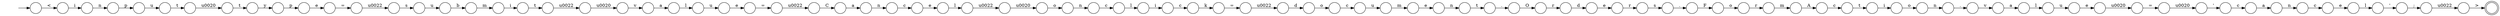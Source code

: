 digraph Automaton {
  rankdir = LR;
  0 [shape=circle,label=""];
  0 -> 69 [label="="]
  1 [shape=circle,label=""];
  initial [shape=plaintext,label=""];
  initial -> 1
  1 -> 8 [label="<"]
  2 [shape=circle,label=""];
  2 -> 24 [label="t"]
  3 [shape=circle,label=""];
  3 -> 51 [label="o"]
  4 [shape=circle,label=""];
  4 -> 9 [label="e"]
  5 [shape=circle,label=""];
  5 -> 79 [label="m"]
  6 [shape=circle,label=""];
  6 -> 28 [label="s"]
  7 [shape=circle,label=""];
  7 -> 47 [label="e"]
  8 [shape=circle,label=""];
  8 -> 77 [label="i"]
  9 [shape=circle,label=""];
  9 -> 72 [label="\u0020"]
  10 [shape=circle,label=""];
  10 -> 18 [label="."]
  11 [shape=circle,label=""];
  11 -> 57 [label="e"]
  12 [shape=doublecircle,label=""];
  13 [shape=circle,label=""];
  13 -> 73 [label="t"]
  14 [shape=circle,label=""];
  14 -> 5 [label="b"]
  15 [shape=circle,label=""];
  15 -> 85 [label="a"]
  16 [shape=circle,label=""];
  16 -> 10 [label="t"]
  17 [shape=circle,label=""];
  17 -> 90 [label="n"]
  18 [shape=circle,label=""];
  18 -> 66 [label="O"]
  19 [shape=circle,label=""];
  19 -> 2 [label="\u0020"]
  20 [shape=circle,label=""];
  20 -> 67 [label="p"]
  21 [shape=circle,label=""];
  21 -> 76 [label="\u0020"]
  22 [shape=circle,label=""];
  22 -> 40 [label="a"]
  23 [shape=circle,label=""];
  23 -> 38 [label="u"]
  24 [shape=circle,label=""];
  24 -> 48 [label="y"]
  25 [shape=circle,label=""];
  25 -> 63 [label="l"]
  26 [shape=circle,label=""];
  26 -> 19 [label="t"]
  27 [shape=circle,label=""];
  27 -> 53 [label="\u0022"]
  28 [shape=circle,label=""];
  28 -> 14 [label="u"]
  29 [shape=circle,label=""];
  29 -> 91 [label="s"]
  30 [shape=circle,label=""];
  30 -> 88 [label="F"]
  31 [shape=circle,label=""];
  31 -> 15 [label="v"]
  32 [shape=circle,label=""];
  32 -> 58 [label="\u0022"]
  33 [shape=circle,label=""];
  33 -> 4 [label="u"]
  34 [shape=circle,label=""];
  34 -> 49 [label="c"]
  35 [shape=circle,label=""];
  35 -> 81 [label="'"]
  36 [shape=circle,label=""];
  36 -> 50 [label="n"]
  37 [shape=circle,label=""];
  37 -> 52 [label="e"]
  38 [shape=circle,label=""];
  38 -> 0 [label="e"]
  39 [shape=circle,label=""];
  39 -> 43 [label="o"]
  40 [shape=circle,label=""];
  40 -> 23 [label="l"]
  41 [shape=circle,label=""];
  41 -> 78 [label="e"]
  42 [shape=circle,label=""];
  42 -> 71 [label="c"]
  43 [shape=circle,label=""];
  43 -> 61 [label="n"]
  44 [shape=circle,label=""];
  44 -> 39 [label="i"]
  45 [shape=circle,label=""];
  45 -> 87 [label="\u0022"]
  46 [shape=circle,label=""];
  46 -> 55 [label="r"]
  47 [shape=circle,label=""];
  47 -> 29 [label="r"]
  48 [shape=circle,label=""];
  48 -> 62 [label="p"]
  49 [shape=circle,label=""];
  49 -> 64 [label="u"]
  50 [shape=circle,label=""];
  50 -> 11 [label="c"]
  51 [shape=circle,label=""];
  51 -> 54 [label="n"]
  52 [shape=circle,label=""];
  52 -> 89 [label="l"]
  53 [shape=circle,label=""];
  53 -> 3 [label="\u0020"]
  54 [shape=circle,label=""];
  54 -> 25 [label="c"]
  55 [shape=circle,label=""];
  55 -> 60 [label="m"]
  56 [shape=circle,label=""];
  56 -> 32 [label=";"]
  57 [shape=circle,label=""];
  57 -> 27 [label="l"]
  58 [shape=circle,label=""];
  58 -> 12 [label=">"]
  59 [shape=circle,label=""];
  59 -> 17 [label="a"]
  60 [shape=circle,label=""];
  60 -> 42 [label="A"]
  61 [shape=circle,label=""];
  61 -> 31 [label="."]
  62 [shape=circle,label=""];
  62 -> 68 [label="e"]
  63 [shape=circle,label=""];
  63 -> 70 [label="i"]
  64 [shape=circle,label=""];
  64 -> 41 [label="m"]
  65 [shape=circle,label=""];
  65 -> 7 [label="d"]
  66 [shape=circle,label=""];
  66 -> 65 [label="r"]
  67 [shape=circle,label=""];
  67 -> 26 [label="u"]
  68 [shape=circle,label=""];
  68 -> 75 [label="="]
  69 [shape=circle,label=""];
  69 -> 80 [label="\u0022"]
  70 [shape=circle,label=""];
  70 -> 82 [label="c"]
  71 [shape=circle,label=""];
  71 -> 44 [label="t"]
  72 [shape=circle,label=""];
  72 -> 83 [label="="]
  73 [shape=circle,label=""];
  73 -> 21 [label="\u0022"]
  74 [shape=circle,label=""];
  74 -> 45 [label="="]
  75 [shape=circle,label=""];
  75 -> 6 [label="\u0022"]
  76 [shape=circle,label=""];
  76 -> 22 [label="v"]
  77 [shape=circle,label=""];
  77 -> 20 [label="n"]
  78 [shape=circle,label=""];
  78 -> 16 [label="n"]
  79 [shape=circle,label=""];
  79 -> 13 [label="i"]
  80 [shape=circle,label=""];
  80 -> 86 [label="C"]
  81 [shape=circle,label=""];
  81 -> 59 [label="c"]
  82 [shape=circle,label=""];
  82 -> 74 [label="k"]
  83 [shape=circle,label=""];
  83 -> 35 [label="\u0020"]
  84 [shape=circle,label=""];
  84 -> 34 [label="o"]
  85 [shape=circle,label=""];
  85 -> 33 [label="l"]
  86 [shape=circle,label=""];
  86 -> 36 [label="a"]
  87 [shape=circle,label=""];
  87 -> 84 [label="d"]
  88 [shape=circle,label=""];
  88 -> 46 [label="o"]
  89 [shape=circle,label=""];
  89 -> 56 [label="'"]
  90 [shape=circle,label=""];
  90 -> 37 [label="c"]
  91 [shape=circle,label=""];
  91 -> 30 [label="."]
}

